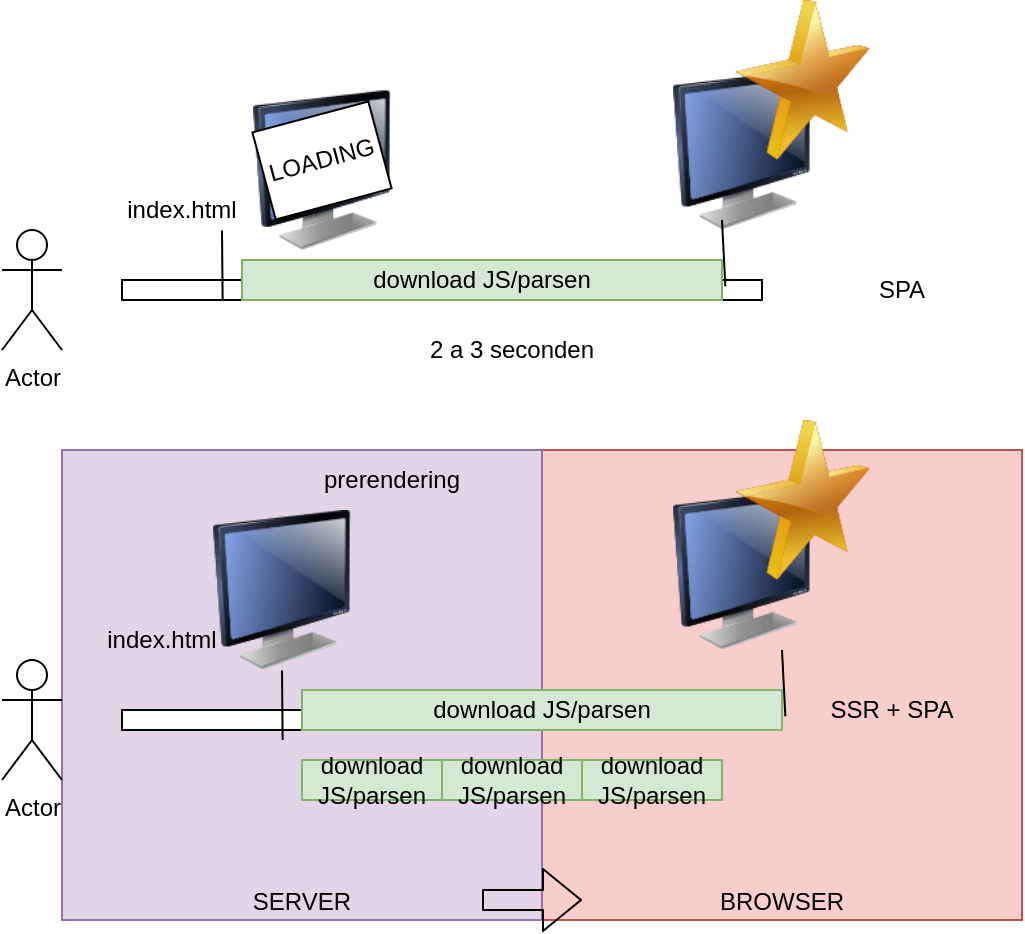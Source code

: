 <mxfile>
    <diagram id="VteJITER3eXXvVMXJnZ_" name="Hydration">
        <mxGraphModel dx="1002" dy="571" grid="1" gridSize="10" guides="1" tooltips="1" connect="1" arrows="1" fold="1" page="1" pageScale="1" pageWidth="850" pageHeight="1100" math="0" shadow="0">
            <root>
                <mxCell id="0"/>
                <mxCell id="1" parent="0"/>
                <mxCell id="pATdDJaF84_vAX1kviGK-51" value="BROWSER" style="rounded=0;whiteSpace=wrap;html=1;fillColor=#f8cecc;strokeColor=#b85450;verticalAlign=bottom;" parent="1" vertex="1">
                    <mxGeometry x="410" y="245" width="240" height="235" as="geometry"/>
                </mxCell>
                <mxCell id="pATdDJaF84_vAX1kviGK-50" value="SERVER" style="rounded=0;whiteSpace=wrap;html=1;fillColor=#e1d5e7;strokeColor=#9673a6;verticalAlign=bottom;" parent="1" vertex="1">
                    <mxGeometry x="170" y="245" width="240" height="235" as="geometry"/>
                </mxCell>
                <mxCell id="2" value="" style="rounded=0;whiteSpace=wrap;html=1;" parent="1" vertex="1">
                    <mxGeometry x="200" y="160" width="320" height="10" as="geometry"/>
                </mxCell>
                <mxCell id="3" value="Actor" style="shape=umlActor;verticalLabelPosition=bottom;verticalAlign=top;html=1;outlineConnect=0;" parent="1" vertex="1">
                    <mxGeometry x="140" y="135" width="30" height="60" as="geometry"/>
                </mxCell>
                <mxCell id="5" value="" style="endArrow=none;html=1;exitX=0.126;exitY=0.48;exitDx=0;exitDy=0;exitPerimeter=0;" parent="1" edge="1">
                    <mxGeometry width="50" height="50" relative="1" as="geometry">
                        <mxPoint x="250.32" y="170.0" as="sourcePoint"/>
                        <mxPoint x="250" y="135.2" as="targetPoint"/>
                    </mxGeometry>
                </mxCell>
                <mxCell id="6" value="index.html" style="text;html=1;align=center;verticalAlign=middle;whiteSpace=wrap;rounded=0;" parent="1" vertex="1">
                    <mxGeometry x="200" y="110" width="60" height="30" as="geometry"/>
                </mxCell>
                <mxCell id="8" value="SPA" style="text;html=1;align=center;verticalAlign=middle;whiteSpace=wrap;rounded=0;" parent="1" vertex="1">
                    <mxGeometry x="560" y="150" width="60" height="30" as="geometry"/>
                </mxCell>
                <mxCell id="10" value="" style="image;html=1;image=img/lib/clip_art/computers/Monitor_128x128.png" parent="1" vertex="1">
                    <mxGeometry x="470" y="55" width="80" height="80" as="geometry"/>
                </mxCell>
                <mxCell id="11" value="download JS/parsen" style="rounded=0;whiteSpace=wrap;html=1;fillColor=#d5e8d4;strokeColor=#82b366;" parent="1" vertex="1">
                    <mxGeometry x="260" y="150" width="240" height="20" as="geometry"/>
                </mxCell>
                <mxCell id="12" value="" style="endArrow=none;html=1;exitX=0.599;exitY=0.32;exitDx=0;exitDy=0;exitPerimeter=0;" parent="1" edge="1">
                    <mxGeometry width="50" height="50" relative="1" as="geometry">
                        <mxPoint x="501.68" y="163.2" as="sourcePoint"/>
                        <mxPoint x="500" y="130" as="targetPoint"/>
                    </mxGeometry>
                </mxCell>
                <mxCell id="13" value="" style="image;html=1;image=img/lib/clip_art/computers/Monitor_128x128.png" parent="1" vertex="1">
                    <mxGeometry x="260" y="65.2" width="80" height="80" as="geometry"/>
                </mxCell>
                <mxCell id="14" value="LOADING" style="rounded=0;whiteSpace=wrap;html=1;rotation=-15;" parent="1" vertex="1">
                    <mxGeometry x="270" y="77.7" width="60" height="45" as="geometry"/>
                </mxCell>
                <mxCell id="15" value="2 a 3 seconden" style="text;html=1;align=center;verticalAlign=middle;whiteSpace=wrap;rounded=0;" parent="1" vertex="1">
                    <mxGeometry x="340" y="180" width="110" height="30" as="geometry"/>
                </mxCell>
                <mxCell id="16" value="" style="rounded=0;whiteSpace=wrap;html=1;" parent="1" vertex="1">
                    <mxGeometry x="200" y="375" width="320" height="10" as="geometry"/>
                </mxCell>
                <mxCell id="17" value="Actor" style="shape=umlActor;verticalLabelPosition=bottom;verticalAlign=top;html=1;outlineConnect=0;" parent="1" vertex="1">
                    <mxGeometry x="140" y="350" width="30" height="60" as="geometry"/>
                </mxCell>
                <mxCell id="19" value="index.html" style="text;html=1;align=center;verticalAlign=middle;whiteSpace=wrap;rounded=0;" parent="1" vertex="1">
                    <mxGeometry x="190" y="325" width="60" height="30" as="geometry"/>
                </mxCell>
                <mxCell id="20" value="SSR + SPA" style="text;html=1;align=center;verticalAlign=middle;whiteSpace=wrap;rounded=0;" parent="1" vertex="1">
                    <mxGeometry x="520" y="360" width="130" height="30" as="geometry"/>
                </mxCell>
                <mxCell id="21" value="" style="image;html=1;image=img/lib/clip_art/computers/Monitor_128x128.png" parent="1" vertex="1">
                    <mxGeometry x="240" y="275" width="80" height="80" as="geometry"/>
                </mxCell>
                <mxCell id="22" value="download JS/parsen" style="rounded=0;whiteSpace=wrap;html=1;fillColor=#d5e8d4;strokeColor=#82b366;" parent="1" vertex="1">
                    <mxGeometry x="290" y="365" width="240" height="20" as="geometry"/>
                </mxCell>
                <mxCell id="23" value="" style="endArrow=none;html=1;exitX=0.599;exitY=0.32;exitDx=0;exitDy=0;exitPerimeter=0;" parent="1" edge="1">
                    <mxGeometry width="50" height="50" relative="1" as="geometry">
                        <mxPoint x="531.68" y="378.2" as="sourcePoint"/>
                        <mxPoint x="530" y="345" as="targetPoint"/>
                    </mxGeometry>
                </mxCell>
                <mxCell id="26" value="2 a 3 seconden" style="text;html=1;align=center;verticalAlign=middle;whiteSpace=wrap;rounded=0;" parent="1" vertex="1">
                    <mxGeometry x="340" y="395" width="110" height="30" as="geometry"/>
                </mxCell>
                <mxCell id="38" value="" style="endArrow=none;html=1;exitX=0.126;exitY=0.48;exitDx=0;exitDy=0;exitPerimeter=0;" parent="1" edge="1">
                    <mxGeometry width="50" height="50" relative="1" as="geometry">
                        <mxPoint x="280.32" y="390.0" as="sourcePoint"/>
                        <mxPoint x="280" y="355.2" as="targetPoint"/>
                    </mxGeometry>
                </mxCell>
                <mxCell id="39" value="" style="image;html=1;image=img/lib/clip_art/general/Star_128x128.png" parent="1" vertex="1">
                    <mxGeometry x="500" y="20" width="80" height="80" as="geometry"/>
                </mxCell>
                <mxCell id="44" value="" style="image;html=1;image=img/lib/clip_art/computers/Monitor_128x128.png" parent="1" vertex="1">
                    <mxGeometry x="470" y="265" width="80" height="80" as="geometry"/>
                </mxCell>
                <mxCell id="45" value="" style="image;html=1;image=img/lib/clip_art/general/Star_128x128.png" parent="1" vertex="1">
                    <mxGeometry x="500" y="230" width="80" height="80" as="geometry"/>
                </mxCell>
                <mxCell id="47" value="download JS/parsen" style="rounded=0;whiteSpace=wrap;html=1;fillColor=#d5e8d4;strokeColor=#82b366;" parent="1" vertex="1">
                    <mxGeometry x="290" y="400" width="70" height="20" as="geometry"/>
                </mxCell>
                <mxCell id="48" value="download JS/parsen" style="rounded=0;whiteSpace=wrap;html=1;fillColor=#d5e8d4;strokeColor=#82b366;" parent="1" vertex="1">
                    <mxGeometry x="360" y="400" width="70" height="20" as="geometry"/>
                </mxCell>
                <mxCell id="49" value="download JS/parsen" style="rounded=0;whiteSpace=wrap;html=1;fillColor=#d5e8d4;strokeColor=#82b366;" parent="1" vertex="1">
                    <mxGeometry x="430" y="400" width="70" height="20" as="geometry"/>
                </mxCell>
                <mxCell id="pATdDJaF84_vAX1kviGK-49" value="prerendering" style="text;html=1;align=center;verticalAlign=middle;whiteSpace=wrap;rounded=0;" parent="1" vertex="1">
                    <mxGeometry x="290" y="245" width="90" height="30" as="geometry"/>
                </mxCell>
                <mxCell id="pATdDJaF84_vAX1kviGK-52" value="" style="shape=flexArrow;endArrow=classic;html=1;" parent="1" edge="1">
                    <mxGeometry width="50" height="50" relative="1" as="geometry">
                        <mxPoint x="380" y="470" as="sourcePoint"/>
                        <mxPoint x="430" y="470" as="targetPoint"/>
                    </mxGeometry>
                </mxCell>
            </root>
        </mxGraphModel>
    </diagram>
    <diagram id="2Gjre3N7muIeVU6ygTkS" name="JS en WASM">
        <mxGraphModel dx="1002" dy="571" grid="1" gridSize="10" guides="1" tooltips="1" connect="1" arrows="1" fold="1" page="1" pageScale="1" pageWidth="850" pageHeight="1100" math="0" shadow="0">
            <root>
                <mxCell id="0"/>
                <mxCell id="1" parent="0"/>
                <mxCell id="DHip46Rp8uiSRYNajNQN-2" value="Browser APIs&lt;div&gt;document.createElement()&lt;/div&gt;" style="rounded=1;whiteSpace=wrap;html=1;fillColor=#d5e8d4;strokeColor=#82b366;" parent="1" vertex="1">
                    <mxGeometry x="100" y="120" width="200" height="60" as="geometry"/>
                </mxCell>
                <mxCell id="DHip46Rp8uiSRYNajNQN-3" value="JavaScript" style="rounded=1;whiteSpace=wrap;html=1;fillColor=#e1d5e7;strokeColor=#9673a6;" parent="1" vertex="1">
                    <mxGeometry x="50" y="240" width="120" height="60" as="geometry"/>
                </mxCell>
                <mxCell id="DHip46Rp8uiSRYNajNQN-4" value="" style="shape=flexArrow;endArrow=classic;html=1;" parent="1" source="DHip46Rp8uiSRYNajNQN-3" target="DHip46Rp8uiSRYNajNQN-2" edge="1">
                    <mxGeometry width="50" height="50" relative="1" as="geometry">
                        <mxPoint x="200" y="310" as="sourcePoint"/>
                        <mxPoint x="250" y="260" as="targetPoint"/>
                    </mxGeometry>
                </mxCell>
                <mxCell id="DHip46Rp8uiSRYNajNQN-5" value="WebAssembly" style="rounded=1;whiteSpace=wrap;html=1;fillColor=#f8cecc;strokeColor=#b85450;" parent="1" vertex="1">
                    <mxGeometry x="220" y="240" width="120" height="60" as="geometry"/>
                </mxCell>
                <mxCell id="DHip46Rp8uiSRYNajNQN-6" value="" style="shape=flexArrow;endArrow=classic;html=1;" parent="1" source="DHip46Rp8uiSRYNajNQN-5" target="DHip46Rp8uiSRYNajNQN-3" edge="1">
                    <mxGeometry width="50" height="50" relative="1" as="geometry">
                        <mxPoint x="200" y="310" as="sourcePoint"/>
                        <mxPoint x="250" y="260" as="targetPoint"/>
                    </mxGeometry>
                </mxCell>
            </root>
        </mxGraphModel>
    </diagram>
    <diagram id="XT574Gcd-rdPahG5EkWR" name="Bug Scoped">
        <mxGraphModel dx="1002" dy="571" grid="1" gridSize="10" guides="1" tooltips="1" connect="1" arrows="1" fold="1" page="1" pageScale="1" pageWidth="850" pageHeight="1100" math="0" shadow="0">
            <root>
                <mxCell id="0"/>
                <mxCell id="1" parent="0"/>
                <mxCell id="4JJpmWeFU4No0cwxt12h-1" value="Middleware" style="rounded=0;whiteSpace=wrap;html=1;fillColor=#dae8fc;strokeColor=#6c8ebf;" parent="1" vertex="1">
                    <mxGeometry x="60" y="120" width="120" height="60" as="geometry"/>
                </mxCell>
                <mxCell id="4JJpmWeFU4No0cwxt12h-2" value="Service&lt;div&gt;.SaveChanges()&lt;/div&gt;" style="rounded=0;whiteSpace=wrap;html=1;fillColor=#d5e8d4;strokeColor=#82b366;" parent="1" vertex="1">
                    <mxGeometry x="365" y="120" width="120" height="60" as="geometry"/>
                </mxCell>
                <mxCell id="4JJpmWeFU4No0cwxt12h-3" value="Endpoint" style="rounded=0;whiteSpace=wrap;html=1;fillColor=#d5e8d4;strokeColor=#82b366;" parent="1" vertex="1">
                    <mxGeometry x="220" y="120" width="120" height="60" as="geometry"/>
                </mxCell>
            </root>
        </mxGraphModel>
    </diagram>
    <diagram id="1UkNDY2CqzEfX8HKszAA" name="Lab-infra">
        <mxGraphModel dx="1002" dy="571" grid="1" gridSize="10" guides="1" tooltips="1" connect="1" arrows="1" fold="1" page="1" pageScale="1" pageWidth="850" pageHeight="1100" math="0" shadow="0">
            <root>
                <mxCell id="0"/>
                <mxCell id="1" parent="0"/>
                <mxCell id="uUDfMvoy5cNqCCK38AXC-1" value="Gebruiker" style="shape=umlActor;verticalLabelPosition=bottom;verticalAlign=top;html=1;outlineConnect=0;" parent="1" vertex="1">
                    <mxGeometry x="40" y="110" width="30" height="60" as="geometry"/>
                </mxCell>
                <mxCell id="uUDfMvoy5cNqCCK38AXC-2" value="" style="shape=cylinder3;whiteSpace=wrap;html=1;boundedLbl=1;backgroundOutline=1;size=15;fillColor=#e1d5e7;strokeColor=#9673a6;" parent="1" vertex="1">
                    <mxGeometry x="780" y="100" width="60" height="80" as="geometry"/>
                </mxCell>
                <mxCell id="uUDfMvoy5cNqCCK38AXC-3" value="Page" style="rounded=0;whiteSpace=wrap;html=1;" parent="1" vertex="1">
                    <mxGeometry x="100" y="110" width="60" height="60" as="geometry"/>
                </mxCell>
                <mxCell id="uUDfMvoy5cNqCCK38AXC-4" value="Service" style="rounded=0;whiteSpace=wrap;html=1;" parent="1" vertex="1">
                    <mxGeometry x="200" y="110" width="60" height="60" as="geometry"/>
                </mxCell>
                <mxCell id="uUDfMvoy5cNqCCK38AXC-5" value="" style="shape=flexArrow;endArrow=classic;html=1;" parent="1" source="uUDfMvoy5cNqCCK38AXC-3" target="uUDfMvoy5cNqCCK38AXC-4" edge="1">
                    <mxGeometry width="50" height="50" relative="1" as="geometry">
                        <mxPoint x="360" y="250" as="sourcePoint"/>
                        <mxPoint x="410" y="200" as="targetPoint"/>
                    </mxGeometry>
                </mxCell>
                <mxCell id="uUDfMvoy5cNqCCK38AXC-7" value="Repository" style="rounded=0;whiteSpace=wrap;html=1;" parent="1" vertex="1">
                    <mxGeometry x="300" y="110" width="70" height="60" as="geometry"/>
                </mxCell>
                <mxCell id="uUDfMvoy5cNqCCK38AXC-8" value="" style="shape=flexArrow;endArrow=classic;html=1;" parent="1" target="uUDfMvoy5cNqCCK38AXC-7" edge="1">
                    <mxGeometry width="50" height="50" relative="1" as="geometry">
                        <mxPoint x="260" y="140" as="sourcePoint"/>
                        <mxPoint x="510" y="200" as="targetPoint"/>
                    </mxGeometry>
                </mxCell>
                <mxCell id="uUDfMvoy5cNqCCK38AXC-9" value="Controller / endpoint" style="rounded=0;whiteSpace=wrap;html=1;" parent="1" vertex="1">
                    <mxGeometry x="460" y="110" width="60" height="60" as="geometry"/>
                </mxCell>
                <mxCell id="uUDfMvoy5cNqCCK38AXC-10" value="" style="shape=flexArrow;endArrow=classic;html=1;exitX=1;exitY=0.5;exitDx=0;exitDy=0;" parent="1" source="uUDfMvoy5cNqCCK38AXC-7" target="uUDfMvoy5cNqCCK38AXC-9" edge="1">
                    <mxGeometry width="50" height="50" relative="1" as="geometry">
                        <mxPoint x="420" y="140" as="sourcePoint"/>
                        <mxPoint x="670" y="200" as="targetPoint"/>
                    </mxGeometry>
                </mxCell>
                <mxCell id="uUDfMvoy5cNqCCK38AXC-11" value="Service" style="rounded=0;whiteSpace=wrap;html=1;" parent="1" vertex="1">
                    <mxGeometry x="560" y="110" width="70" height="60" as="geometry"/>
                </mxCell>
                <mxCell id="uUDfMvoy5cNqCCK38AXC-12" value="" style="shape=flexArrow;endArrow=classic;html=1;" parent="1" target="uUDfMvoy5cNqCCK38AXC-11" edge="1">
                    <mxGeometry width="50" height="50" relative="1" as="geometry">
                        <mxPoint x="520" y="140" as="sourcePoint"/>
                        <mxPoint x="770" y="200" as="targetPoint"/>
                    </mxGeometry>
                </mxCell>
                <mxCell id="uUDfMvoy5cNqCCK38AXC-13" value="" style="rounded=0;whiteSpace=wrap;html=1;fillColor=#fff2cc;strokeColor=#d6b656;" parent="1" vertex="1">
                    <mxGeometry x="390" y="65" width="20" height="150" as="geometry"/>
                </mxCell>
                <mxCell id="uUDfMvoy5cNqCCK38AXC-14" value="&lt;div&gt;Frontend&lt;/div&gt;Browser" style="text;html=1;align=center;verticalAlign=middle;whiteSpace=wrap;rounded=0;" parent="1" vertex="1">
                    <mxGeometry x="200" y="210" width="60" height="30" as="geometry"/>
                </mxCell>
                <mxCell id="uUDfMvoy5cNqCCK38AXC-15" value="&lt;div&gt;ASP.NET Core&lt;/div&gt;Backend" style="text;html=1;align=center;verticalAlign=middle;whiteSpace=wrap;rounded=0;" parent="1" vertex="1">
                    <mxGeometry x="490" y="220" width="110" height="30" as="geometry"/>
                </mxCell>
                <mxCell id="uUDfMvoy5cNqCCK38AXC-26" value="" style="edgeStyle=none;html=1;" parent="1" source="uUDfMvoy5cNqCCK38AXC-19" target="uUDfMvoy5cNqCCK38AXC-2" edge="1">
                    <mxGeometry relative="1" as="geometry"/>
                </mxCell>
                <mxCell id="uUDfMvoy5cNqCCK38AXC-19" value="Repository" style="rounded=0;whiteSpace=wrap;html=1;" parent="1" vertex="1">
                    <mxGeometry x="670" y="110" width="70" height="60" as="geometry"/>
                </mxCell>
                <mxCell id="uUDfMvoy5cNqCCK38AXC-20" value="" style="shape=flexArrow;endArrow=classic;html=1;" parent="1" target="uUDfMvoy5cNqCCK38AXC-19" edge="1">
                    <mxGeometry width="50" height="50" relative="1" as="geometry">
                        <mxPoint x="630" y="140" as="sourcePoint"/>
                        <mxPoint x="880" y="200" as="targetPoint"/>
                    </mxGeometry>
                </mxCell>
                <mxCell id="uUDfMvoy5cNqCCK38AXC-24" value="" style="shape=flexArrow;endArrow=classic;html=1;" parent="1" edge="1">
                    <mxGeometry width="50" height="50" relative="1" as="geometry">
                        <mxPoint x="740" y="140" as="sourcePoint"/>
                        <mxPoint x="780" y="140" as="targetPoint"/>
                    </mxGeometry>
                </mxCell>
                <mxCell id="uUDfMvoy5cNqCCK38AXC-27" value="internet" style="text;html=1;align=center;verticalAlign=middle;whiteSpace=wrap;rounded=0;" parent="1" vertex="1">
                    <mxGeometry x="370" y="35" width="60" height="30" as="geometry"/>
                </mxCell>
                <mxCell id="qIFgwGjfPOZwH6FHKHhT-1" value="" style="endArrow=none;html=1;exitX=0.75;exitY=1;exitDx=0;exitDy=0;" edge="1" parent="1" source="uUDfMvoy5cNqCCK38AXC-4">
                    <mxGeometry width="50" height="50" relative="1" as="geometry">
                        <mxPoint x="400" y="320" as="sourcePoint"/>
                        <mxPoint x="320" y="270" as="targetPoint"/>
                    </mxGeometry>
                </mxCell>
                <mxCell id="qIFgwGjfPOZwH6FHKHhT-2" value="" style="endArrow=none;html=1;entryX=0.25;entryY=1;entryDx=0;entryDy=0;" edge="1" parent="1" target="uUDfMvoy5cNqCCK38AXC-11">
                    <mxGeometry width="50" height="50" relative="1" as="geometry">
                        <mxPoint x="410" y="270" as="sourcePoint"/>
                        <mxPoint x="450" y="270" as="targetPoint"/>
                    </mxGeometry>
                </mxCell>
                <mxCell id="qIFgwGjfPOZwH6FHKHhT-3" value="authorization" style="text;html=1;align=center;verticalAlign=middle;whiteSpace=wrap;rounded=0;" vertex="1" parent="1">
                    <mxGeometry x="340" y="260" width="60" height="30" as="geometry"/>
                </mxCell>
            </root>
        </mxGraphModel>
    </diagram>
    <diagram id="wnL1tA6vA-4JmdfxhxK0" name="Auth">
        <mxGraphModel dx="1852" dy="571" grid="1" gridSize="10" guides="1" tooltips="1" connect="1" arrows="1" fold="1" page="1" pageScale="1" pageWidth="850" pageHeight="1100" math="0" shadow="0">
            <root>
                <mxCell id="0"/>
                <mxCell id="1" parent="0"/>
                <mxCell id="9DfY7jcyqjSTtkVZEsjh-2" value="" style="verticalLabelPosition=bottom;html=1;verticalAlign=top;align=center;strokeColor=none;fillColor=#00BEF2;shape=mxgraph.azure.computer;pointerEvents=1;" parent="1" vertex="1">
                    <mxGeometry x="15" y="130" width="80" height="70" as="geometry"/>
                </mxCell>
                <mxCell id="9DfY7jcyqjSTtkVZEsjh-5" value="PHP classic ASP&amp;nbsp; &amp;nbsp;Blazor Static SSR" style="text;html=1;align=center;verticalAlign=middle;whiteSpace=wrap;rounded=0;" parent="1" vertex="1">
                    <mxGeometry y="90" width="110" height="30" as="geometry"/>
                </mxCell>
                <mxCell id="9DfY7jcyqjSTtkVZEsjh-6" value="" style="image;aspect=fixed;perimeter=ellipsePerimeter;html=1;align=center;shadow=0;dashed=0;spacingTop=3;image=img/lib/active_directory/web_server.svg;" parent="1" vertex="1">
                    <mxGeometry x="345" y="100" width="80" height="100" as="geometry"/>
                </mxCell>
                <mxCell id="9DfY7jcyqjSTtkVZEsjh-7" value="/secret" style="shape=flexArrow;endArrow=classic;html=1;exitX=0.98;exitY=0.02;exitDx=0;exitDy=0;exitPerimeter=0;" parent="1" source="9DfY7jcyqjSTtkVZEsjh-2" edge="1">
                    <mxGeometry width="50" height="50" relative="1" as="geometry">
                        <mxPoint x="138.95" y="129.18" as="sourcePoint"/>
                        <mxPoint x="345" y="130" as="targetPoint"/>
                    </mxGeometry>
                </mxCell>
                <mxCell id="9DfY7jcyqjSTtkVZEsjh-8" value="redirect /login" style="shape=flexArrow;endArrow=classic;html=1;exitX=0;exitY=0.5;exitDx=0;exitDy=0;entryX=1.018;entryY=0.36;entryDx=0;entryDy=0;entryPerimeter=0;" parent="1" source="9DfY7jcyqjSTtkVZEsjh-6" target="9DfY7jcyqjSTtkVZEsjh-2" edge="1">
                    <mxGeometry width="50" height="50" relative="1" as="geometry">
                        <mxPoint x="290.0" y="144.58" as="sourcePoint"/>
                        <mxPoint x="156.36" y="178.53" as="targetPoint"/>
                    </mxGeometry>
                </mxCell>
                <mxCell id="9DfY7jcyqjSTtkVZEsjh-9" value="SEND username password" style="shape=flexArrow;endArrow=classic;html=1;exitX=1.013;exitY=0.645;exitDx=0;exitDy=0;exitPerimeter=0;" parent="1" edge="1">
                    <mxGeometry width="50" height="50" relative="1" as="geometry">
                        <mxPoint x="151.69" y="185.15" as="sourcePoint"/>
                        <mxPoint x="345.147" y="164.285" as="targetPoint"/>
                    </mxGeometry>
                </mxCell>
                <mxCell id="9DfY7jcyqjSTtkVZEsjh-11" value="users + passes" style="image;aspect=fixed;perimeter=ellipsePerimeter;html=1;align=center;shadow=0;dashed=0;spacingTop=3;image=img/lib/active_directory/database_partition_3.svg;" parent="1" vertex="1">
                    <mxGeometry x="460" y="115" width="94.59" height="70" as="geometry"/>
                </mxCell>
                <mxCell id="9DfY7jcyqjSTtkVZEsjh-12" value="" style="endArrow=none;html=1;entryX=0;entryY=0.5;entryDx=0;entryDy=0;" parent="1" source="9DfY7jcyqjSTtkVZEsjh-6" target="9DfY7jcyqjSTtkVZEsjh-11" edge="1">
                    <mxGeometry width="50" height="50" relative="1" as="geometry">
                        <mxPoint x="340" y="320" as="sourcePoint"/>
                        <mxPoint x="390" y="270" as="targetPoint"/>
                    </mxGeometry>
                </mxCell>
                <mxCell id="9DfY7jcyqjSTtkVZEsjh-13" value="COOKIE sessie ID/token" style="shape=flexArrow;endArrow=classic;html=1;entryX=0.859;entryY=0.902;entryDx=0;entryDy=0;entryPerimeter=0;exitX=0;exitY=1;exitDx=0;exitDy=0;" parent="1" source="9DfY7jcyqjSTtkVZEsjh-6" target="9DfY7jcyqjSTtkVZEsjh-2" edge="1">
                    <mxGeometry width="50" height="50" relative="1" as="geometry">
                        <mxPoint x="340" y="210" as="sourcePoint"/>
                        <mxPoint x="130.0" y="220" as="targetPoint"/>
                        <Array as="points">
                            <mxPoint x="310" y="210"/>
                            <mxPoint x="200" y="210"/>
                        </Array>
                    </mxGeometry>
                </mxCell>
                <mxCell id="9DfY7jcyqjSTtkVZEsjh-14" value="Nadelen:&lt;div&gt;- sloom?&lt;/div&gt;&lt;div&gt;- security&lt;/div&gt;&lt;div&gt;&amp;nbsp; - cookie hijacking&lt;/div&gt;&lt;div&gt;&amp;nbsp; - passwords plaintext&lt;/div&gt;&lt;div&gt;&amp;nbsp; &amp;nbsp; MD5 SHA1&lt;/div&gt;" style="text;html=1;align=left;verticalAlign=top;whiteSpace=wrap;rounded=0;" parent="1" vertex="1">
                    <mxGeometry x="350" y="210" width="140" height="120" as="geometry"/>
                </mxCell>
                <mxCell id="9DfY7jcyqjSTtkVZEsjh-16" value="" style="verticalLabelPosition=bottom;html=1;verticalAlign=top;align=center;strokeColor=none;fillColor=#00BEF2;shape=mxgraph.azure.computer;pointerEvents=1;" parent="1" vertex="1">
                    <mxGeometry x="-190" y="360" width="130" height="70" as="geometry"/>
                </mxCell>
                <mxCell id="9DfY7jcyqjSTtkVZEsjh-17" value="" style="image;aspect=fixed;perimeter=ellipsePerimeter;html=1;align=center;shadow=0;dashed=0;spacingTop=3;image=img/lib/active_directory/web_server.svg;" parent="1" vertex="1">
                    <mxGeometry x="340" y="360" width="80" height="100" as="geometry"/>
                </mxCell>
                <mxCell id="9DfY7jcyqjSTtkVZEsjh-18" value="/api/secret" style="shape=flexArrow;endArrow=classic;html=1;exitX=0.977;exitY=0.302;exitDx=0;exitDy=0;exitPerimeter=0;entryX=0.046;entryY=0.372;entryDx=0;entryDy=0;entryPerimeter=0;" parent="1" edge="1">
                    <mxGeometry width="50" height="50" relative="1" as="geometry">
                        <mxPoint x="107.01" y="391.14" as="sourcePoint"/>
                        <mxPoint x="343.68" y="387.2" as="targetPoint"/>
                    </mxGeometry>
                </mxCell>
                <mxCell id="9DfY7jcyqjSTtkVZEsjh-19" value="SPA&amp;nbsp; &amp;nbsp; Welkom terug JP!" style="text;html=1;align=center;verticalAlign=middle;whiteSpace=wrap;rounded=0;" parent="1" vertex="1">
                    <mxGeometry x="-180" y="375" width="110" height="30" as="geometry"/>
                </mxCell>
                <mxCell id="9DfY7jcyqjSTtkVZEsjh-20" value="MPA" style="text;html=1;align=center;verticalAlign=middle;whiteSpace=wrap;rounded=0;" parent="1" vertex="1">
                    <mxGeometry x="25" y="146" width="60" height="30" as="geometry"/>
                </mxCell>
                <mxCell id="9DfY7jcyqjSTtkVZEsjh-21" value="401/403" style="shape=flexArrow;endArrow=classic;html=1;exitX=0;exitY=0.5;exitDx=0;exitDy=0;" parent="1" source="9DfY7jcyqjSTtkVZEsjh-17" edge="1">
                    <mxGeometry width="50" height="50" relative="1" as="geometry">
                        <mxPoint x="240" y="380" as="sourcePoint"/>
                        <mxPoint x="110" y="410" as="targetPoint"/>
                    </mxGeometry>
                </mxCell>
                <mxCell id="9DfY7jcyqjSTtkVZEsjh-22" value="" style="image;aspect=fixed;perimeter=ellipsePerimeter;html=1;align=center;shadow=0;dashed=0;spacingTop=3;image=img/lib/active_directory/web_server.svg;" parent="1" vertex="1">
                    <mxGeometry x="-20" y="600" width="80" height="100" as="geometry"/>
                </mxCell>
                <mxCell id="9DfY7jcyqjSTtkVZEsjh-23" value="" style="shape=flexArrow;endArrow=classic;html=1;exitX=0.305;exitY=1.007;exitDx=0;exitDy=0;exitPerimeter=0;" parent="1" edge="1">
                    <mxGeometry width="50" height="50" relative="1" as="geometry">
                        <mxPoint x="-0.35" y="450.49" as="sourcePoint"/>
                        <mxPoint y="600" as="targetPoint"/>
                    </mxGeometry>
                </mxCell>
                <mxCell id="9DfY7jcyqjSTtkVZEsjh-24" value="Identity Provider / Single Sign On" style="text;html=1;align=center;verticalAlign=middle;whiteSpace=wrap;rounded=0;" parent="1" vertex="1">
                    <mxGeometry x="-30" y="700" width="120" height="40" as="geometry"/>
                </mxCell>
                <mxCell id="9DfY7jcyqjSTtkVZEsjh-25" value="- Keycloak&lt;div&gt;- IdentityServer 4 (gratis)&lt;/div&gt;&lt;div&gt;- Duende IdentityServer ($$$)&lt;/div&gt;&lt;div&gt;- Azure Entra ID / Active Directory&lt;/div&gt;&lt;div&gt;- Vecozo&lt;/div&gt;&lt;div&gt;- DigiD / eID&lt;/div&gt;&lt;div&gt;- facebook&lt;/div&gt;&lt;div&gt;- Twitter&lt;/div&gt;&lt;div&gt;- GitHUb&lt;/div&gt;&lt;div&gt;- Microsoft&lt;/div&gt;&lt;div&gt;&lt;br&gt;&lt;/div&gt;" style="text;html=1;align=left;verticalAlign=top;whiteSpace=wrap;rounded=0;" parent="1" vertex="1">
                    <mxGeometry x="90" y="610" width="220" height="170" as="geometry"/>
                </mxCell>
                <mxCell id="9DfY7jcyqjSTtkVZEsjh-26" value="OAuth&lt;div&gt;OIDC&lt;/div&gt;" style="text;html=1;align=center;verticalAlign=middle;whiteSpace=wrap;rounded=0;" parent="1" vertex="1">
                    <mxGeometry x="210" y="535" width="60" height="30" as="geometry"/>
                </mxCell>
                <mxCell id="pm84mz7k5hA2_yPgI3oV-1" value="?token=asdb...ajciudf&lt;div&gt;&lt;br&gt;&lt;/div&gt;&lt;div&gt;ID token&lt;/div&gt;" style="shape=flexArrow;endArrow=classic;html=1;entryX=0.423;entryY=1.045;entryDx=0;entryDy=0;entryPerimeter=0;" parent="1" edge="1">
                    <mxGeometry x="0.107" y="-20" width="50" height="50" relative="1" as="geometry">
                        <mxPoint x="33.587" y="600.201" as="sourcePoint"/>
                        <mxPoint x="44.99" y="453.15" as="targetPoint"/>
                        <mxPoint as="offset"/>
                    </mxGeometry>
                </mxCell>
                <mxCell id="pm84mz7k5hA2_yPgI3oV-2" value="/api/secret&amp;nbsp; token&lt;div&gt;&lt;br&gt;&lt;/div&gt;&lt;div&gt;access token&lt;/div&gt;&lt;div&gt;BEARER&lt;/div&gt;" style="shape=flexArrow;endArrow=classic;html=1;exitX=1.023;exitY=0.769;exitDx=0;exitDy=0;exitPerimeter=0;entryX=-0.021;entryY=0.718;entryDx=0;entryDy=0;entryPerimeter=0;" parent="1" edge="1">
                    <mxGeometry width="50" height="50" relative="1" as="geometry">
                        <mxPoint x="112.99" y="443.83" as="sourcePoint"/>
                        <mxPoint x="338.32" y="441.8" as="targetPoint"/>
                    </mxGeometry>
                </mxCell>
                <mxCell id="pm84mz7k5hA2_yPgI3oV-3" value="" style="endArrow=none;html=1;entryX=0;entryY=1;entryDx=0;entryDy=0;" parent="1" source="9DfY7jcyqjSTtkVZEsjh-22" target="9DfY7jcyqjSTtkVZEsjh-17" edge="1">
                    <mxGeometry width="50" height="50" relative="1" as="geometry">
                        <mxPoint x="230" y="580" as="sourcePoint"/>
                        <mxPoint x="280" y="530" as="targetPoint"/>
                    </mxGeometry>
                </mxCell>
                <mxCell id="pm84mz7k5hA2_yPgI3oV-4" value="2010&lt;div&gt;Twitter&lt;/div&gt;&lt;div&gt;third-party tools&lt;/div&gt;&lt;div&gt;&lt;span style=&quot;color: rgb(63, 63, 63);&quot;&gt;username password&lt;/span&gt;&lt;/div&gt;&lt;div&gt;&lt;br&gt;&lt;/div&gt;&lt;div&gt;&lt;br&gt;&lt;/div&gt;&lt;div&gt;Reddit&lt;/div&gt;&lt;div&gt;&lt;span style=&quot;color: rgb(63, 63, 63);&quot;&gt;third-party tools&lt;/span&gt;&lt;/div&gt;&lt;div&gt;&lt;span style=&quot;color: rgb(63, 63, 63);&quot;&gt;JOUW CREDENTIALS&lt;/span&gt;&lt;/div&gt;&lt;div&gt;&lt;span style=&quot;color: rgb(63, 63, 63);&quot;&gt;username password&lt;/span&gt;&lt;/div&gt;&lt;div&gt;&lt;span style=&quot;color: rgb(63, 63, 63);&quot;&gt;&lt;br&gt;&lt;/span&gt;&lt;/div&gt;" style="text;html=1;align=left;verticalAlign=top;whiteSpace=wrap;rounded=0;" parent="1" vertex="1">
                    <mxGeometry x="420" y="520" width="180" height="210" as="geometry"/>
                </mxCell>
                <mxCell id="pm84mz7k5hA2_yPgI3oV-5" value="Actor" style="shape=umlActor;verticalLabelPosition=bottom;verticalAlign=top;html=1;outlineConnect=0;" parent="1" vertex="1">
                    <mxGeometry x="-280" y="360" width="30" height="60" as="geometry"/>
                </mxCell>
                <mxCell id="pm84mz7k5hA2_yPgI3oV-10" value="" style="edgeStyle=none;html=1;" parent="1" source="pm84mz7k5hA2_yPgI3oV-6" target="9DfY7jcyqjSTtkVZEsjh-19" edge="1">
                    <mxGeometry relative="1" as="geometry"/>
                </mxCell>
                <mxCell id="pm84mz7k5hA2_yPgI3oV-6" value="" style="html=1;verticalLabelPosition=bottom;align=center;labelBackgroundColor=#ffffff;verticalAlign=top;strokeWidth=2;strokeColor=#0080F0;shadow=0;dashed=0;shape=mxgraph.ios7.icons.smartphone;" parent="1" vertex="1">
                    <mxGeometry x="-230" y="360" width="30" height="60" as="geometry"/>
                </mxCell>
                <mxCell id="pm84mz7k5hA2_yPgI3oV-8" value="" style="image;aspect=fixed;perimeter=ellipsePerimeter;html=1;align=center;shadow=0;dashed=0;spacingTop=3;image=img/lib/active_directory/web_server.svg;" parent="1" vertex="1">
                    <mxGeometry x="-10" y="345" width="80" height="100" as="geometry"/>
                </mxCell>
                <mxCell id="pm84mz7k5hA2_yPgI3oV-9" value="Backend For Frontend" style="text;html=1;align=center;verticalAlign=middle;whiteSpace=wrap;rounded=0;" parent="1" vertex="1">
                    <mxGeometry x="-40" y="290" width="110" height="30" as="geometry"/>
                </mxCell>
                <mxCell id="pm84mz7k5hA2_yPgI3oV-11" value="" style="shape=flexArrow;endArrow=classic;html=1;exitX=0.967;exitY=0.312;exitDx=0;exitDy=0;exitPerimeter=0;" parent="1" source="9DfY7jcyqjSTtkVZEsjh-16" target="pm84mz7k5hA2_yPgI3oV-8" edge="1">
                    <mxGeometry width="50" height="50" relative="1" as="geometry">
                        <mxPoint x="-20" y="560" as="sourcePoint"/>
                        <mxPoint x="30" y="510" as="targetPoint"/>
                    </mxGeometry>
                </mxCell>
                <mxCell id="pm84mz7k5hA2_yPgI3oV-12" value="" style="image;aspect=fixed;perimeter=ellipsePerimeter;html=1;align=center;shadow=0;dashed=0;spacingTop=3;image=img/lib/active_directory/web_server.svg;" parent="1" vertex="1">
                    <mxGeometry x="600" y="230" width="80" height="100" as="geometry"/>
                </mxCell>
                <mxCell id="pm84mz7k5hA2_yPgI3oV-14" value="" style="image;aspect=fixed;perimeter=ellipsePerimeter;html=1;align=center;shadow=0;dashed=0;spacingTop=3;image=img/lib/active_directory/web_server.svg;" parent="1" vertex="1">
                    <mxGeometry x="670" y="290" width="80" height="100" as="geometry"/>
                </mxCell>
                <mxCell id="pm84mz7k5hA2_yPgI3oV-15" value="" style="image;aspect=fixed;perimeter=ellipsePerimeter;html=1;align=center;shadow=0;dashed=0;spacingTop=3;image=img/lib/active_directory/web_server.svg;" parent="1" vertex="1">
                    <mxGeometry x="600" y="345" width="80" height="100" as="geometry"/>
                </mxCell>
                <mxCell id="pm84mz7k5hA2_yPgI3oV-16" value="" style="image;aspect=fixed;perimeter=ellipsePerimeter;html=1;align=center;shadow=0;dashed=0;spacingTop=3;image=img/lib/active_directory/web_server.svg;" parent="1" vertex="1">
                    <mxGeometry x="720" y="400" width="80" height="100" as="geometry"/>
                </mxCell>
                <mxCell id="pm84mz7k5hA2_yPgI3oV-17" value="" style="image;aspect=fixed;perimeter=ellipsePerimeter;html=1;align=center;shadow=0;dashed=0;spacingTop=3;image=img/lib/active_directory/web_server.svg;" parent="1" vertex="1">
                    <mxGeometry x="640" y="445" width="80" height="100" as="geometry"/>
                </mxCell>
                <mxCell id="pm84mz7k5hA2_yPgI3oV-19" value="cookie" style="text;html=1;align=center;verticalAlign=middle;whiteSpace=wrap;rounded=0;" parent="1" vertex="1">
                    <mxGeometry x="-70" y="345" width="60" height="30" as="geometry"/>
                </mxCell>
            </root>
        </mxGraphModel>
    </diagram>
</mxfile>